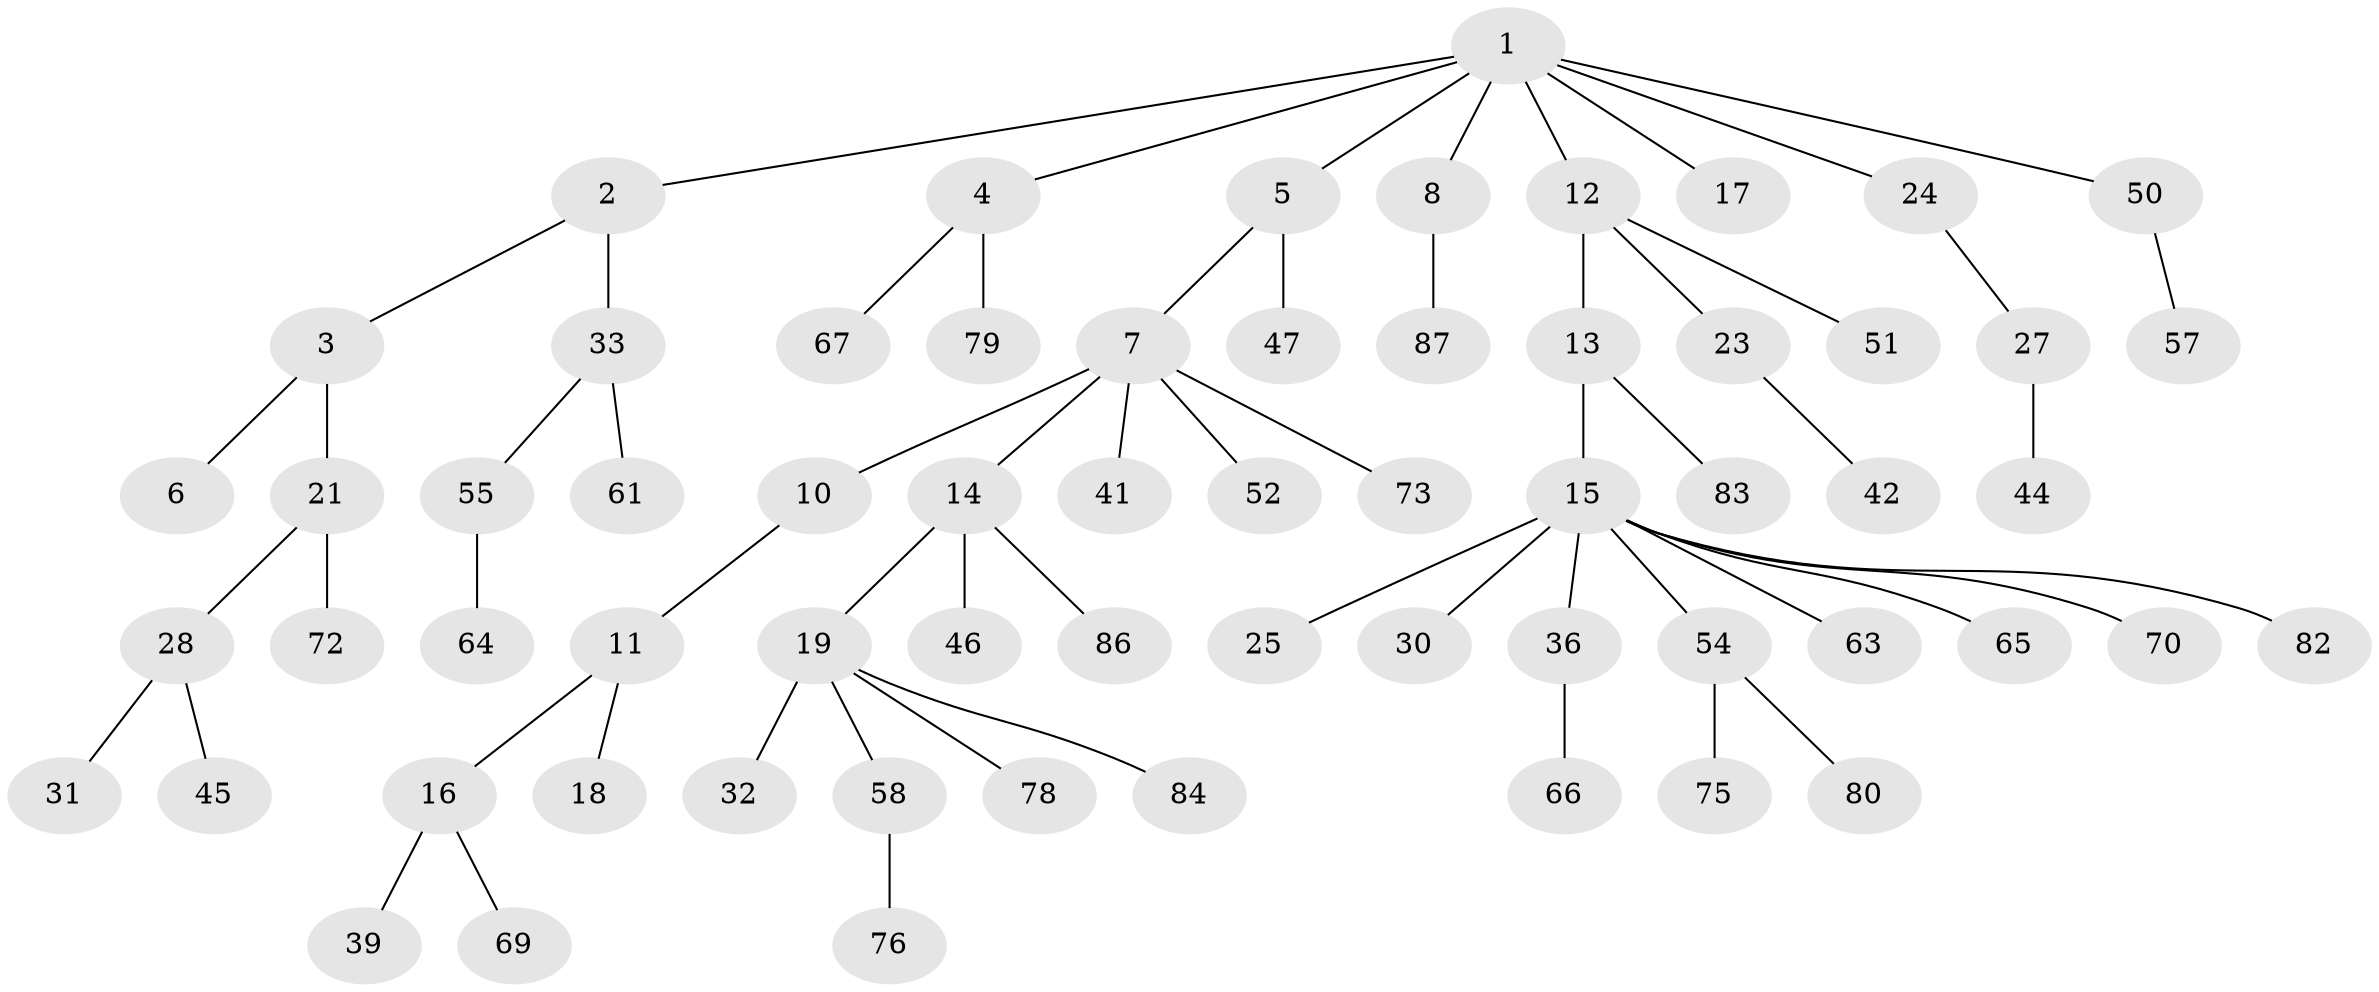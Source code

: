 // original degree distribution, {7: 0.03333333333333333, 4: 0.1111111111111111, 3: 0.1, 2: 0.24444444444444444, 1: 0.5111111111111111}
// Generated by graph-tools (version 1.1) at 2025/11/02/27/25 16:11:27]
// undirected, 63 vertices, 62 edges
graph export_dot {
graph [start="1"]
  node [color=gray90,style=filled];
  1 [super="+9"];
  2 [super="+59"];
  3 [super="+43"];
  4 [super="+71"];
  5 [super="+38"];
  6 [super="+48"];
  7 [super="+29"];
  8;
  10;
  11 [super="+60"];
  12;
  13 [super="+26"];
  14 [super="+40"];
  15 [super="+20"];
  16 [super="+35"];
  17 [super="+56"];
  18;
  19 [super="+37"];
  21 [super="+22"];
  23;
  24 [super="+49"];
  25;
  27 [super="+34"];
  28;
  30;
  31 [super="+85"];
  32;
  33 [super="+88"];
  36;
  39;
  41 [super="+53"];
  42 [super="+62"];
  44;
  45;
  46 [super="+77"];
  47;
  50;
  51;
  52;
  54 [super="+74"];
  55;
  57 [super="+81"];
  58;
  61 [super="+90"];
  63;
  64 [super="+68"];
  65;
  66;
  67;
  69;
  70 [super="+89"];
  72;
  73;
  75;
  76;
  78;
  79;
  80;
  82;
  83;
  84;
  86;
  87;
  1 -- 2;
  1 -- 4;
  1 -- 5;
  1 -- 8;
  1 -- 17;
  1 -- 50;
  1 -- 24;
  1 -- 12;
  2 -- 3;
  2 -- 33;
  3 -- 6;
  3 -- 21;
  4 -- 67;
  4 -- 79;
  5 -- 7;
  5 -- 47;
  7 -- 10;
  7 -- 14;
  7 -- 41;
  7 -- 52;
  7 -- 73;
  8 -- 87;
  10 -- 11;
  11 -- 16;
  11 -- 18;
  12 -- 13;
  12 -- 23;
  12 -- 51;
  13 -- 15;
  13 -- 83;
  14 -- 19;
  14 -- 46;
  14 -- 86;
  15 -- 25;
  15 -- 30;
  15 -- 36;
  15 -- 54;
  15 -- 70;
  15 -- 65;
  15 -- 82;
  15 -- 63;
  16 -- 39;
  16 -- 69;
  19 -- 32;
  19 -- 58;
  19 -- 84;
  19 -- 78;
  21 -- 28;
  21 -- 72;
  23 -- 42;
  24 -- 27;
  27 -- 44;
  28 -- 31;
  28 -- 45;
  33 -- 55;
  33 -- 61;
  36 -- 66;
  50 -- 57;
  54 -- 80;
  54 -- 75;
  55 -- 64;
  58 -- 76;
}
